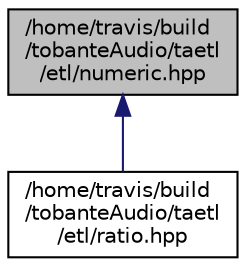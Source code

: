 digraph "/home/travis/build/tobanteAudio/taetl/etl/numeric.hpp"
{
  edge [fontname="Helvetica",fontsize="10",labelfontname="Helvetica",labelfontsize="10"];
  node [fontname="Helvetica",fontsize="10",shape=record];
  Node12 [label="/home/travis/build\l/tobanteAudio/taetl\l/etl/numeric.hpp",height=0.2,width=0.4,color="black", fillcolor="grey75", style="filled", fontcolor="black"];
  Node12 -> Node13 [dir="back",color="midnightblue",fontsize="10",style="solid",fontname="Helvetica"];
  Node13 [label="/home/travis/build\l/tobanteAudio/taetl\l/etl/ratio.hpp",height=0.2,width=0.4,color="black", fillcolor="white", style="filled",URL="$ratio_8hpp.html"];
}
